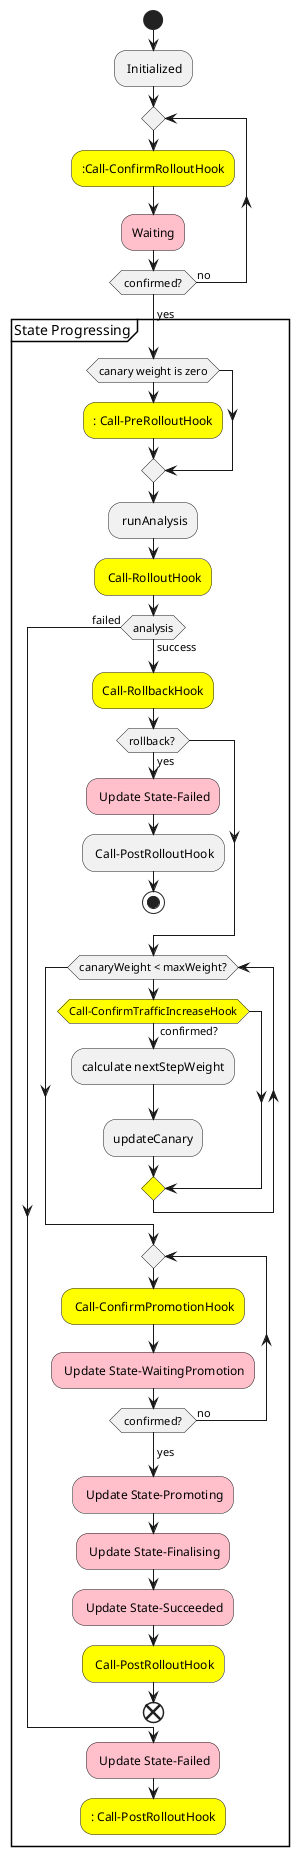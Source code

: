 @startuml
start
: Initialized;

repeat
  #Yellow::Call-ConfirmRolloutHook;
  #Pink:Waiting;
repeat while ( confirmed? ) is (no)
->yes;

partition "State Progressing" {
if (canary weight is zero) then
    #Yellow:: Call-PreRolloutHook;
endif
: runAnalysis;
#Yellow: Call-RolloutHook;

while (analysis) is (success)
    #Yellow:Call-RollbackHook;
    if (rollback? ) then (yes)
       #Pink: Update State-Failed;
       : Call-PostRolloutHook;
       stop
    endif
    while (canaryWeight < maxWeight?)
    #Yellow:if (Call-ConfirmTrafficIncreaseHook) then ( confirmed? )
     :calculate nextStepWeight;
     :updateCanary;
    endif
    endwhile
    repeat
      #Yellow: Call-ConfirmPromotionHook;
      #Pink: Update State-WaitingPromotion;
    repeat while ( confirmed? ) is (no)
    ->yes;
    #Pink: Update State-Promoting;
    #Pink: Update State-Finalising;
    #Pink: Update State-Succeeded;
    #Yellow: Call-PostRolloutHook;
    end
endwhile (failed)
    #Pink: Update State-Failed;
    #Yellow:: Call-PostRolloutHook;

}
@enduml